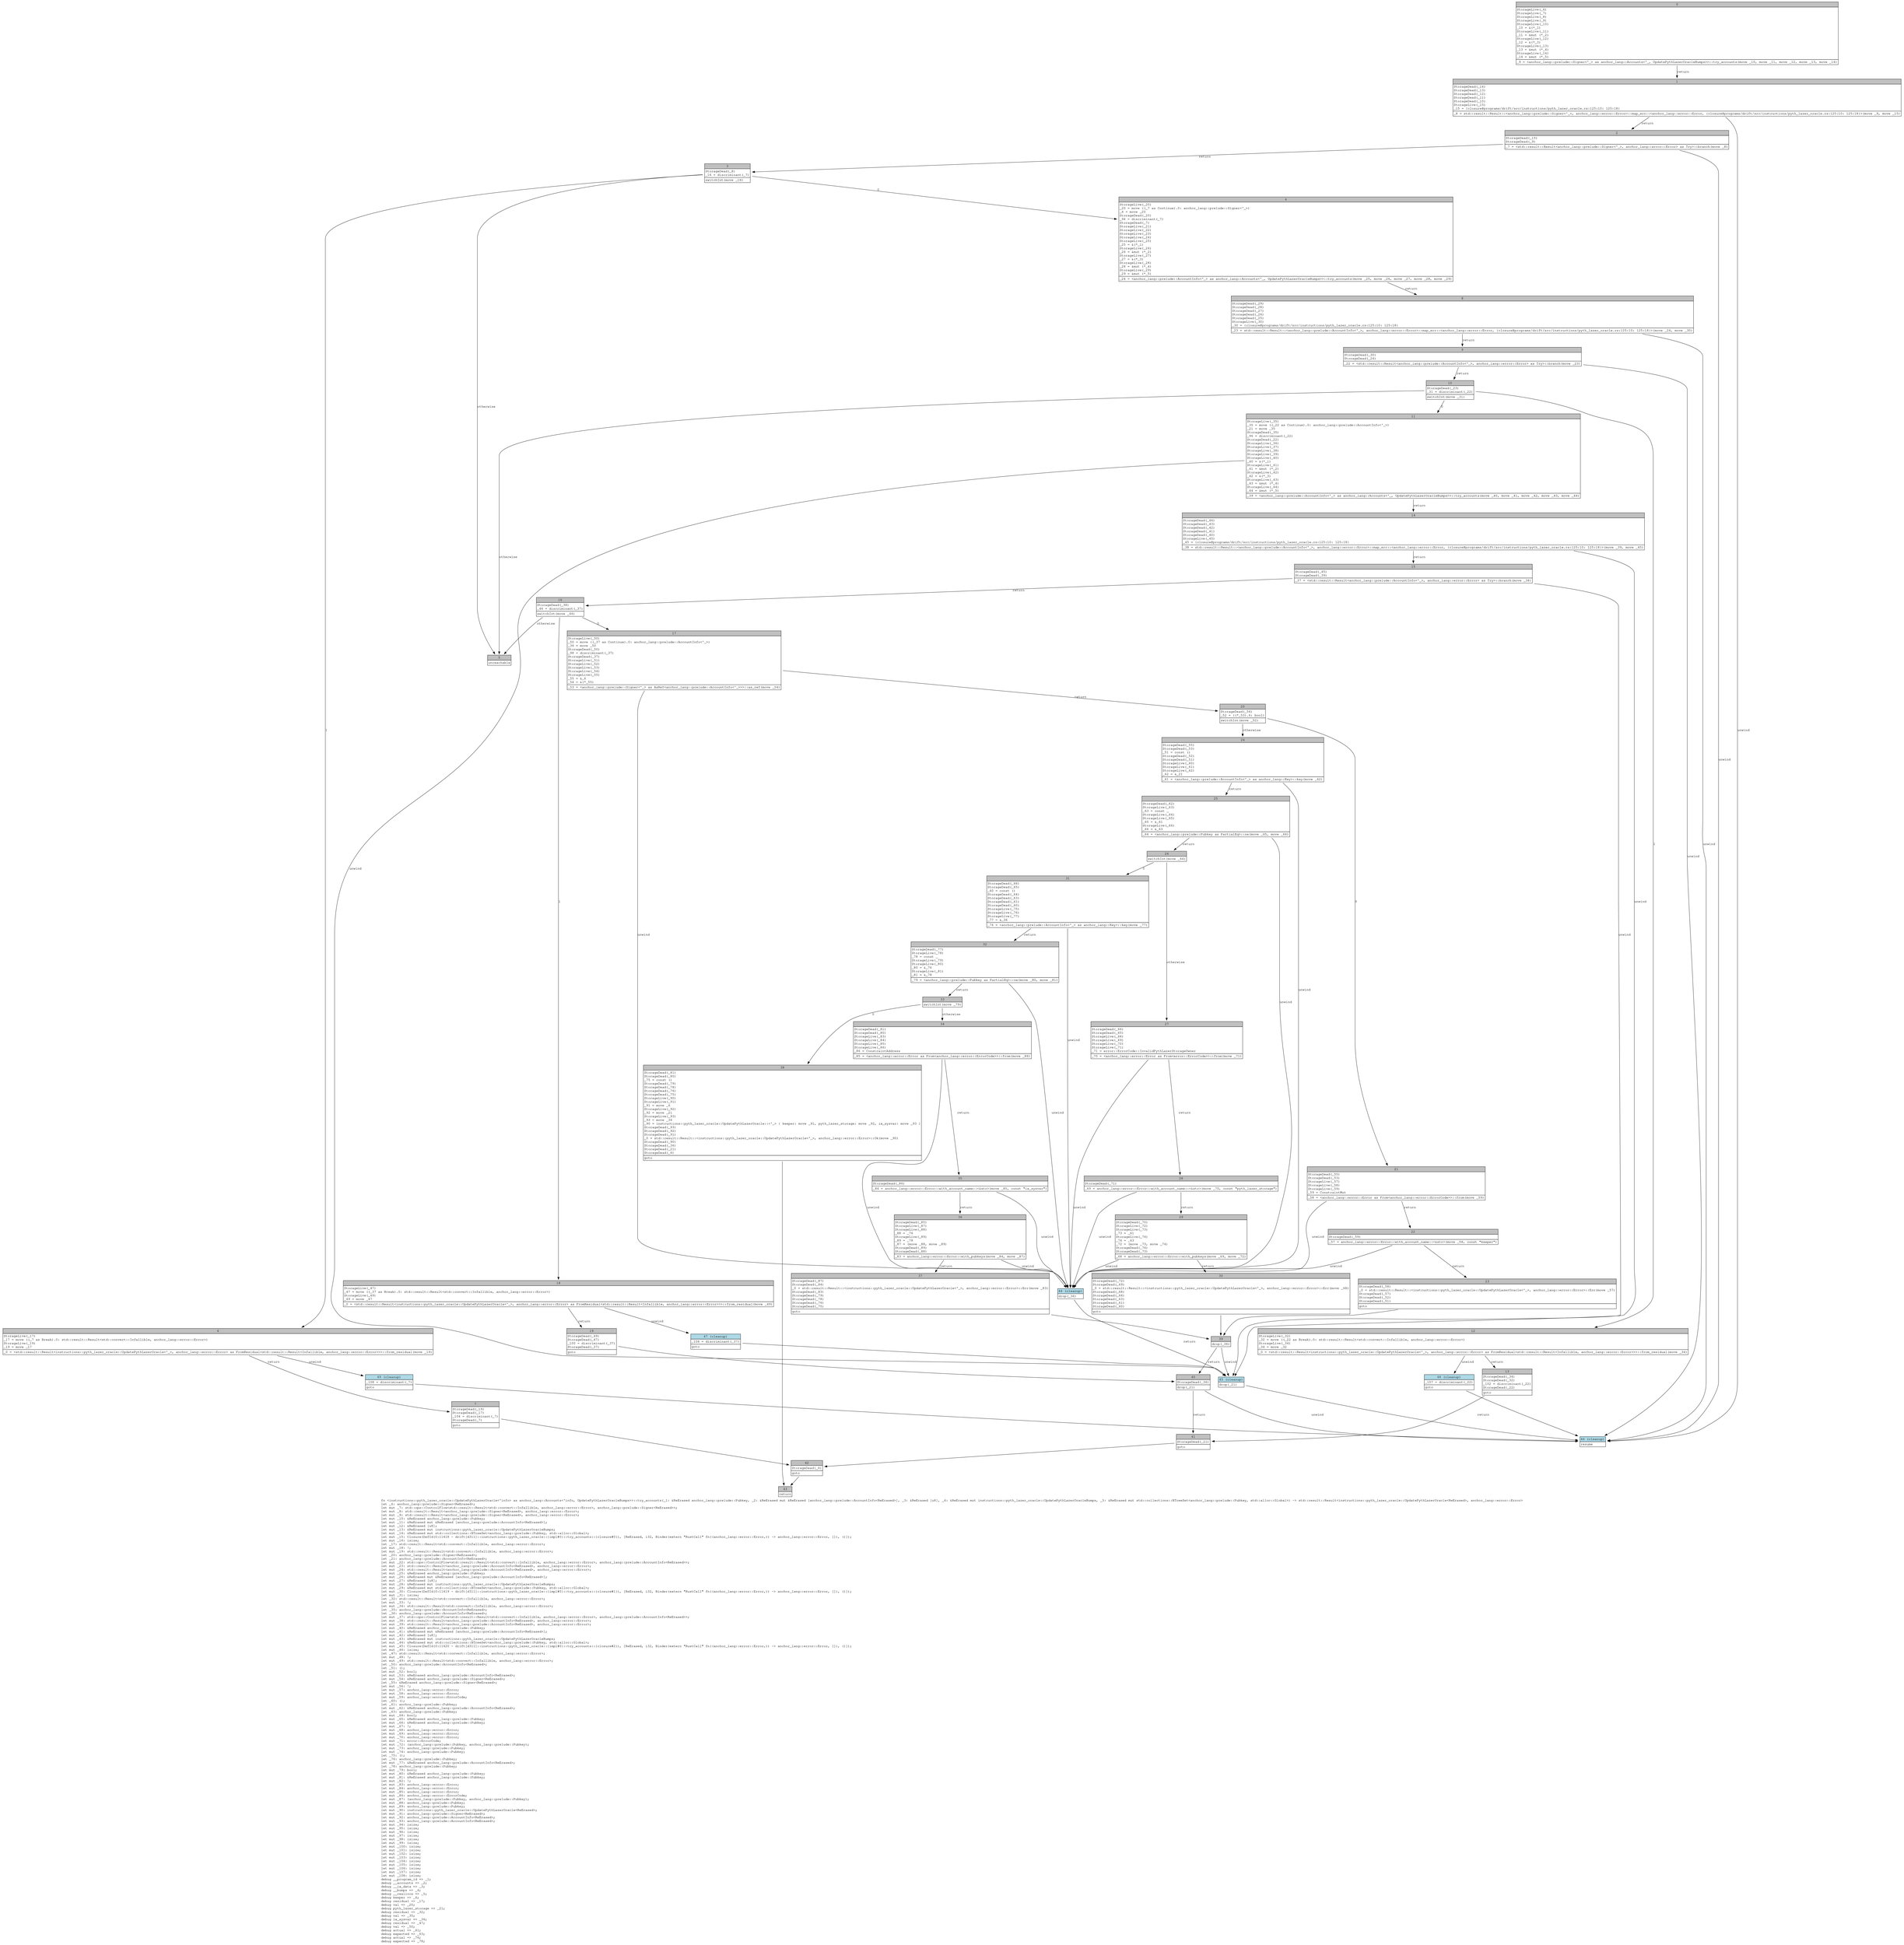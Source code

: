 digraph Mir_0_11417 {
    graph [fontname="Courier, monospace"];
    node [fontname="Courier, monospace"];
    edge [fontname="Courier, monospace"];
    label=<fn &lt;instructions::pyth_lazer_oracle::UpdatePythLazerOracle&lt;'info&gt; as anchor_lang::Accounts&lt;'info, UpdatePythLazerOracleBumps&gt;&gt;::try_accounts(_1: &amp;ReErased anchor_lang::prelude::Pubkey, _2: &amp;ReErased mut &amp;ReErased [anchor_lang::prelude::AccountInfo&lt;ReErased&gt;], _3: &amp;ReErased [u8], _4: &amp;ReErased mut instructions::pyth_lazer_oracle::UpdatePythLazerOracleBumps, _5: &amp;ReErased mut std::collections::BTreeSet&lt;anchor_lang::prelude::Pubkey, std::alloc::Global&gt;) -&gt; std::result::Result&lt;instructions::pyth_lazer_oracle::UpdatePythLazerOracle&lt;ReErased&gt;, anchor_lang::error::Error&gt;<br align="left"/>let _6: anchor_lang::prelude::Signer&lt;ReErased&gt;;<br align="left"/>let mut _7: std::ops::ControlFlow&lt;std::result::Result&lt;std::convert::Infallible, anchor_lang::error::Error&gt;, anchor_lang::prelude::Signer&lt;ReErased&gt;&gt;;<br align="left"/>let mut _8: std::result::Result&lt;anchor_lang::prelude::Signer&lt;ReErased&gt;, anchor_lang::error::Error&gt;;<br align="left"/>let mut _9: std::result::Result&lt;anchor_lang::prelude::Signer&lt;ReErased&gt;, anchor_lang::error::Error&gt;;<br align="left"/>let mut _10: &amp;ReErased anchor_lang::prelude::Pubkey;<br align="left"/>let mut _11: &amp;ReErased mut &amp;ReErased [anchor_lang::prelude::AccountInfo&lt;ReErased&gt;];<br align="left"/>let mut _12: &amp;ReErased [u8];<br align="left"/>let mut _13: &amp;ReErased mut instructions::pyth_lazer_oracle::UpdatePythLazerOracleBumps;<br align="left"/>let mut _14: &amp;ReErased mut std::collections::BTreeSet&lt;anchor_lang::prelude::Pubkey, std::alloc::Global&gt;;<br align="left"/>let mut _15: Closure(DefId(0:11418 ~ drift[d311]::instructions::pyth_lazer_oracle::{impl#0}::try_accounts::{closure#0}), [ReErased, i32, Binder(extern &quot;RustCall&quot; fn((anchor_lang::error::Error,)) -&gt; anchor_lang::error::Error, []), ()]);<br align="left"/>let mut _16: isize;<br align="left"/>let _17: std::result::Result&lt;std::convert::Infallible, anchor_lang::error::Error&gt;;<br align="left"/>let mut _18: !;<br align="left"/>let mut _19: std::result::Result&lt;std::convert::Infallible, anchor_lang::error::Error&gt;;<br align="left"/>let _20: anchor_lang::prelude::Signer&lt;ReErased&gt;;<br align="left"/>let _21: anchor_lang::prelude::AccountInfo&lt;ReErased&gt;;<br align="left"/>let mut _22: std::ops::ControlFlow&lt;std::result::Result&lt;std::convert::Infallible, anchor_lang::error::Error&gt;, anchor_lang::prelude::AccountInfo&lt;ReErased&gt;&gt;;<br align="left"/>let mut _23: std::result::Result&lt;anchor_lang::prelude::AccountInfo&lt;ReErased&gt;, anchor_lang::error::Error&gt;;<br align="left"/>let mut _24: std::result::Result&lt;anchor_lang::prelude::AccountInfo&lt;ReErased&gt;, anchor_lang::error::Error&gt;;<br align="left"/>let mut _25: &amp;ReErased anchor_lang::prelude::Pubkey;<br align="left"/>let mut _26: &amp;ReErased mut &amp;ReErased [anchor_lang::prelude::AccountInfo&lt;ReErased&gt;];<br align="left"/>let mut _27: &amp;ReErased [u8];<br align="left"/>let mut _28: &amp;ReErased mut instructions::pyth_lazer_oracle::UpdatePythLazerOracleBumps;<br align="left"/>let mut _29: &amp;ReErased mut std::collections::BTreeSet&lt;anchor_lang::prelude::Pubkey, std::alloc::Global&gt;;<br align="left"/>let mut _30: Closure(DefId(0:11419 ~ drift[d311]::instructions::pyth_lazer_oracle::{impl#0}::try_accounts::{closure#1}), [ReErased, i32, Binder(extern &quot;RustCall&quot; fn((anchor_lang::error::Error,)) -&gt; anchor_lang::error::Error, []), ()]);<br align="left"/>let mut _31: isize;<br align="left"/>let _32: std::result::Result&lt;std::convert::Infallible, anchor_lang::error::Error&gt;;<br align="left"/>let mut _33: !;<br align="left"/>let mut _34: std::result::Result&lt;std::convert::Infallible, anchor_lang::error::Error&gt;;<br align="left"/>let _35: anchor_lang::prelude::AccountInfo&lt;ReErased&gt;;<br align="left"/>let _36: anchor_lang::prelude::AccountInfo&lt;ReErased&gt;;<br align="left"/>let mut _37: std::ops::ControlFlow&lt;std::result::Result&lt;std::convert::Infallible, anchor_lang::error::Error&gt;, anchor_lang::prelude::AccountInfo&lt;ReErased&gt;&gt;;<br align="left"/>let mut _38: std::result::Result&lt;anchor_lang::prelude::AccountInfo&lt;ReErased&gt;, anchor_lang::error::Error&gt;;<br align="left"/>let mut _39: std::result::Result&lt;anchor_lang::prelude::AccountInfo&lt;ReErased&gt;, anchor_lang::error::Error&gt;;<br align="left"/>let mut _40: &amp;ReErased anchor_lang::prelude::Pubkey;<br align="left"/>let mut _41: &amp;ReErased mut &amp;ReErased [anchor_lang::prelude::AccountInfo&lt;ReErased&gt;];<br align="left"/>let mut _42: &amp;ReErased [u8];<br align="left"/>let mut _43: &amp;ReErased mut instructions::pyth_lazer_oracle::UpdatePythLazerOracleBumps;<br align="left"/>let mut _44: &amp;ReErased mut std::collections::BTreeSet&lt;anchor_lang::prelude::Pubkey, std::alloc::Global&gt;;<br align="left"/>let mut _45: Closure(DefId(0:11420 ~ drift[d311]::instructions::pyth_lazer_oracle::{impl#0}::try_accounts::{closure#2}), [ReErased, i32, Binder(extern &quot;RustCall&quot; fn((anchor_lang::error::Error,)) -&gt; anchor_lang::error::Error, []), ()]);<br align="left"/>let mut _46: isize;<br align="left"/>let _47: std::result::Result&lt;std::convert::Infallible, anchor_lang::error::Error&gt;;<br align="left"/>let mut _48: !;<br align="left"/>let mut _49: std::result::Result&lt;std::convert::Infallible, anchor_lang::error::Error&gt;;<br align="left"/>let _50: anchor_lang::prelude::AccountInfo&lt;ReErased&gt;;<br align="left"/>let _51: ();<br align="left"/>let mut _52: bool;<br align="left"/>let mut _53: &amp;ReErased anchor_lang::prelude::AccountInfo&lt;ReErased&gt;;<br align="left"/>let mut _54: &amp;ReErased anchor_lang::prelude::Signer&lt;ReErased&gt;;<br align="left"/>let _55: &amp;ReErased anchor_lang::prelude::Signer&lt;ReErased&gt;;<br align="left"/>let mut _56: !;<br align="left"/>let mut _57: anchor_lang::error::Error;<br align="left"/>let mut _58: anchor_lang::error::Error;<br align="left"/>let mut _59: anchor_lang::error::ErrorCode;<br align="left"/>let _60: ();<br align="left"/>let _61: anchor_lang::prelude::Pubkey;<br align="left"/>let mut _62: &amp;ReErased anchor_lang::prelude::AccountInfo&lt;ReErased&gt;;<br align="left"/>let _63: anchor_lang::prelude::Pubkey;<br align="left"/>let mut _64: bool;<br align="left"/>let mut _65: &amp;ReErased anchor_lang::prelude::Pubkey;<br align="left"/>let mut _66: &amp;ReErased anchor_lang::prelude::Pubkey;<br align="left"/>let mut _67: !;<br align="left"/>let mut _68: anchor_lang::error::Error;<br align="left"/>let mut _69: anchor_lang::error::Error;<br align="left"/>let mut _70: anchor_lang::error::Error;<br align="left"/>let mut _71: error::ErrorCode;<br align="left"/>let mut _72: (anchor_lang::prelude::Pubkey, anchor_lang::prelude::Pubkey);<br align="left"/>let mut _73: anchor_lang::prelude::Pubkey;<br align="left"/>let mut _74: anchor_lang::prelude::Pubkey;<br align="left"/>let _75: ();<br align="left"/>let _76: anchor_lang::prelude::Pubkey;<br align="left"/>let mut _77: &amp;ReErased anchor_lang::prelude::AccountInfo&lt;ReErased&gt;;<br align="left"/>let _78: anchor_lang::prelude::Pubkey;<br align="left"/>let mut _79: bool;<br align="left"/>let mut _80: &amp;ReErased anchor_lang::prelude::Pubkey;<br align="left"/>let mut _81: &amp;ReErased anchor_lang::prelude::Pubkey;<br align="left"/>let mut _82: !;<br align="left"/>let mut _83: anchor_lang::error::Error;<br align="left"/>let mut _84: anchor_lang::error::Error;<br align="left"/>let mut _85: anchor_lang::error::Error;<br align="left"/>let mut _86: anchor_lang::error::ErrorCode;<br align="left"/>let mut _87: (anchor_lang::prelude::Pubkey, anchor_lang::prelude::Pubkey);<br align="left"/>let mut _88: anchor_lang::prelude::Pubkey;<br align="left"/>let mut _89: anchor_lang::prelude::Pubkey;<br align="left"/>let mut _90: instructions::pyth_lazer_oracle::UpdatePythLazerOracle&lt;ReErased&gt;;<br align="left"/>let mut _91: anchor_lang::prelude::Signer&lt;ReErased&gt;;<br align="left"/>let mut _92: anchor_lang::prelude::AccountInfo&lt;ReErased&gt;;<br align="left"/>let mut _93: anchor_lang::prelude::AccountInfo&lt;ReErased&gt;;<br align="left"/>let mut _94: isize;<br align="left"/>let mut _95: isize;<br align="left"/>let mut _96: isize;<br align="left"/>let mut _97: isize;<br align="left"/>let mut _98: isize;<br align="left"/>let mut _99: isize;<br align="left"/>let mut _100: isize;<br align="left"/>let mut _101: isize;<br align="left"/>let mut _102: isize;<br align="left"/>let mut _103: isize;<br align="left"/>let mut _104: isize;<br align="left"/>let mut _105: isize;<br align="left"/>let mut _106: isize;<br align="left"/>let mut _107: isize;<br align="left"/>let mut _108: isize;<br align="left"/>debug __program_id =&gt; _1;<br align="left"/>debug __accounts =&gt; _2;<br align="left"/>debug __ix_data =&gt; _3;<br align="left"/>debug __bumps =&gt; _4;<br align="left"/>debug __reallocs =&gt; _5;<br align="left"/>debug keeper =&gt; _6;<br align="left"/>debug residual =&gt; _17;<br align="left"/>debug val =&gt; _20;<br align="left"/>debug pyth_lazer_storage =&gt; _21;<br align="left"/>debug residual =&gt; _32;<br align="left"/>debug val =&gt; _35;<br align="left"/>debug ix_sysvar =&gt; _36;<br align="left"/>debug residual =&gt; _47;<br align="left"/>debug val =&gt; _50;<br align="left"/>debug actual =&gt; _61;<br align="left"/>debug expected =&gt; _63;<br align="left"/>debug actual =&gt; _76;<br align="left"/>debug expected =&gt; _78;<br align="left"/>>;
    bb0__0_11417 [shape="none", label=<<table border="0" cellborder="1" cellspacing="0"><tr><td bgcolor="gray" align="center" colspan="1">0</td></tr><tr><td align="left" balign="left">StorageLive(_6)<br/>StorageLive(_7)<br/>StorageLive(_8)<br/>StorageLive(_9)<br/>StorageLive(_10)<br/>_10 = &amp;(*_1)<br/>StorageLive(_11)<br/>_11 = &amp;mut (*_2)<br/>StorageLive(_12)<br/>_12 = &amp;(*_3)<br/>StorageLive(_13)<br/>_13 = &amp;mut (*_4)<br/>StorageLive(_14)<br/>_14 = &amp;mut (*_5)<br/></td></tr><tr><td align="left">_9 = &lt;anchor_lang::prelude::Signer&lt;'_&gt; as anchor_lang::Accounts&lt;'_, UpdatePythLazerOracleBumps&gt;&gt;::try_accounts(move _10, move _11, move _12, move _13, move _14)</td></tr></table>>];
    bb1__0_11417 [shape="none", label=<<table border="0" cellborder="1" cellspacing="0"><tr><td bgcolor="gray" align="center" colspan="1">1</td></tr><tr><td align="left" balign="left">StorageDead(_14)<br/>StorageDead(_13)<br/>StorageDead(_12)<br/>StorageDead(_11)<br/>StorageDead(_10)<br/>StorageLive(_15)<br/>_15 = {closure@programs/drift/src/instructions/pyth_lazer_oracle.rs:125:10: 125:18}<br/></td></tr><tr><td align="left">_8 = std::result::Result::&lt;anchor_lang::prelude::Signer&lt;'_&gt;, anchor_lang::error::Error&gt;::map_err::&lt;anchor_lang::error::Error, {closure@programs/drift/src/instructions/pyth_lazer_oracle.rs:125:10: 125:18}&gt;(move _9, move _15)</td></tr></table>>];
    bb2__0_11417 [shape="none", label=<<table border="0" cellborder="1" cellspacing="0"><tr><td bgcolor="gray" align="center" colspan="1">2</td></tr><tr><td align="left" balign="left">StorageDead(_15)<br/>StorageDead(_9)<br/></td></tr><tr><td align="left">_7 = &lt;std::result::Result&lt;anchor_lang::prelude::Signer&lt;'_&gt;, anchor_lang::error::Error&gt; as Try&gt;::branch(move _8)</td></tr></table>>];
    bb3__0_11417 [shape="none", label=<<table border="0" cellborder="1" cellspacing="0"><tr><td bgcolor="gray" align="center" colspan="1">3</td></tr><tr><td align="left" balign="left">StorageDead(_8)<br/>_16 = discriminant(_7)<br/></td></tr><tr><td align="left">switchInt(move _16)</td></tr></table>>];
    bb4__0_11417 [shape="none", label=<<table border="0" cellborder="1" cellspacing="0"><tr><td bgcolor="gray" align="center" colspan="1">4</td></tr><tr><td align="left" balign="left">StorageLive(_20)<br/>_20 = move ((_7 as Continue).0: anchor_lang::prelude::Signer&lt;'_&gt;)<br/>_6 = move _20<br/>StorageDead(_20)<br/>_94 = discriminant(_7)<br/>StorageDead(_7)<br/>StorageLive(_21)<br/>StorageLive(_22)<br/>StorageLive(_23)<br/>StorageLive(_24)<br/>StorageLive(_25)<br/>_25 = &amp;(*_1)<br/>StorageLive(_26)<br/>_26 = &amp;mut (*_2)<br/>StorageLive(_27)<br/>_27 = &amp;(*_3)<br/>StorageLive(_28)<br/>_28 = &amp;mut (*_4)<br/>StorageLive(_29)<br/>_29 = &amp;mut (*_5)<br/></td></tr><tr><td align="left">_24 = &lt;anchor_lang::prelude::AccountInfo&lt;'_&gt; as anchor_lang::Accounts&lt;'_, UpdatePythLazerOracleBumps&gt;&gt;::try_accounts(move _25, move _26, move _27, move _28, move _29)</td></tr></table>>];
    bb5__0_11417 [shape="none", label=<<table border="0" cellborder="1" cellspacing="0"><tr><td bgcolor="gray" align="center" colspan="1">5</td></tr><tr><td align="left">unreachable</td></tr></table>>];
    bb6__0_11417 [shape="none", label=<<table border="0" cellborder="1" cellspacing="0"><tr><td bgcolor="gray" align="center" colspan="1">6</td></tr><tr><td align="left" balign="left">StorageLive(_17)<br/>_17 = move ((_7 as Break).0: std::result::Result&lt;std::convert::Infallible, anchor_lang::error::Error&gt;)<br/>StorageLive(_19)<br/>_19 = move _17<br/></td></tr><tr><td align="left">_0 = &lt;std::result::Result&lt;instructions::pyth_lazer_oracle::UpdatePythLazerOracle&lt;'_&gt;, anchor_lang::error::Error&gt; as FromResidual&lt;std::result::Result&lt;Infallible, anchor_lang::error::Error&gt;&gt;&gt;::from_residual(move _19)</td></tr></table>>];
    bb7__0_11417 [shape="none", label=<<table border="0" cellborder="1" cellspacing="0"><tr><td bgcolor="gray" align="center" colspan="1">7</td></tr><tr><td align="left" balign="left">StorageDead(_19)<br/>StorageDead(_17)<br/>_104 = discriminant(_7)<br/>StorageDead(_7)<br/></td></tr><tr><td align="left">goto</td></tr></table>>];
    bb8__0_11417 [shape="none", label=<<table border="0" cellborder="1" cellspacing="0"><tr><td bgcolor="gray" align="center" colspan="1">8</td></tr><tr><td align="left" balign="left">StorageDead(_29)<br/>StorageDead(_28)<br/>StorageDead(_27)<br/>StorageDead(_26)<br/>StorageDead(_25)<br/>StorageLive(_30)<br/>_30 = {closure@programs/drift/src/instructions/pyth_lazer_oracle.rs:125:10: 125:18}<br/></td></tr><tr><td align="left">_23 = std::result::Result::&lt;anchor_lang::prelude::AccountInfo&lt;'_&gt;, anchor_lang::error::Error&gt;::map_err::&lt;anchor_lang::error::Error, {closure@programs/drift/src/instructions/pyth_lazer_oracle.rs:125:10: 125:18}&gt;(move _24, move _30)</td></tr></table>>];
    bb9__0_11417 [shape="none", label=<<table border="0" cellborder="1" cellspacing="0"><tr><td bgcolor="gray" align="center" colspan="1">9</td></tr><tr><td align="left" balign="left">StorageDead(_30)<br/>StorageDead(_24)<br/></td></tr><tr><td align="left">_22 = &lt;std::result::Result&lt;anchor_lang::prelude::AccountInfo&lt;'_&gt;, anchor_lang::error::Error&gt; as Try&gt;::branch(move _23)</td></tr></table>>];
    bb10__0_11417 [shape="none", label=<<table border="0" cellborder="1" cellspacing="0"><tr><td bgcolor="gray" align="center" colspan="1">10</td></tr><tr><td align="left" balign="left">StorageDead(_23)<br/>_31 = discriminant(_22)<br/></td></tr><tr><td align="left">switchInt(move _31)</td></tr></table>>];
    bb11__0_11417 [shape="none", label=<<table border="0" cellborder="1" cellspacing="0"><tr><td bgcolor="gray" align="center" colspan="1">11</td></tr><tr><td align="left" balign="left">StorageLive(_35)<br/>_35 = move ((_22 as Continue).0: anchor_lang::prelude::AccountInfo&lt;'_&gt;)<br/>_21 = move _35<br/>StorageDead(_35)<br/>_96 = discriminant(_22)<br/>StorageDead(_22)<br/>StorageLive(_36)<br/>StorageLive(_37)<br/>StorageLive(_38)<br/>StorageLive(_39)<br/>StorageLive(_40)<br/>_40 = &amp;(*_1)<br/>StorageLive(_41)<br/>_41 = &amp;mut (*_2)<br/>StorageLive(_42)<br/>_42 = &amp;(*_3)<br/>StorageLive(_43)<br/>_43 = &amp;mut (*_4)<br/>StorageLive(_44)<br/>_44 = &amp;mut (*_5)<br/></td></tr><tr><td align="left">_39 = &lt;anchor_lang::prelude::AccountInfo&lt;'_&gt; as anchor_lang::Accounts&lt;'_, UpdatePythLazerOracleBumps&gt;&gt;::try_accounts(move _40, move _41, move _42, move _43, move _44)</td></tr></table>>];
    bb12__0_11417 [shape="none", label=<<table border="0" cellborder="1" cellspacing="0"><tr><td bgcolor="gray" align="center" colspan="1">12</td></tr><tr><td align="left" balign="left">StorageLive(_32)<br/>_32 = move ((_22 as Break).0: std::result::Result&lt;std::convert::Infallible, anchor_lang::error::Error&gt;)<br/>StorageLive(_34)<br/>_34 = move _32<br/></td></tr><tr><td align="left">_0 = &lt;std::result::Result&lt;instructions::pyth_lazer_oracle::UpdatePythLazerOracle&lt;'_&gt;, anchor_lang::error::Error&gt; as FromResidual&lt;std::result::Result&lt;Infallible, anchor_lang::error::Error&gt;&gt;&gt;::from_residual(move _34)</td></tr></table>>];
    bb13__0_11417 [shape="none", label=<<table border="0" cellborder="1" cellspacing="0"><tr><td bgcolor="gray" align="center" colspan="1">13</td></tr><tr><td align="left" balign="left">StorageDead(_34)<br/>StorageDead(_32)<br/>_102 = discriminant(_22)<br/>StorageDead(_22)<br/></td></tr><tr><td align="left">goto</td></tr></table>>];
    bb14__0_11417 [shape="none", label=<<table border="0" cellborder="1" cellspacing="0"><tr><td bgcolor="gray" align="center" colspan="1">14</td></tr><tr><td align="left" balign="left">StorageDead(_44)<br/>StorageDead(_43)<br/>StorageDead(_42)<br/>StorageDead(_41)<br/>StorageDead(_40)<br/>StorageLive(_45)<br/>_45 = {closure@programs/drift/src/instructions/pyth_lazer_oracle.rs:125:10: 125:18}<br/></td></tr><tr><td align="left">_38 = std::result::Result::&lt;anchor_lang::prelude::AccountInfo&lt;'_&gt;, anchor_lang::error::Error&gt;::map_err::&lt;anchor_lang::error::Error, {closure@programs/drift/src/instructions/pyth_lazer_oracle.rs:125:10: 125:18}&gt;(move _39, move _45)</td></tr></table>>];
    bb15__0_11417 [shape="none", label=<<table border="0" cellborder="1" cellspacing="0"><tr><td bgcolor="gray" align="center" colspan="1">15</td></tr><tr><td align="left" balign="left">StorageDead(_45)<br/>StorageDead(_39)<br/></td></tr><tr><td align="left">_37 = &lt;std::result::Result&lt;anchor_lang::prelude::AccountInfo&lt;'_&gt;, anchor_lang::error::Error&gt; as Try&gt;::branch(move _38)</td></tr></table>>];
    bb16__0_11417 [shape="none", label=<<table border="0" cellborder="1" cellspacing="0"><tr><td bgcolor="gray" align="center" colspan="1">16</td></tr><tr><td align="left" balign="left">StorageDead(_38)<br/>_46 = discriminant(_37)<br/></td></tr><tr><td align="left">switchInt(move _46)</td></tr></table>>];
    bb17__0_11417 [shape="none", label=<<table border="0" cellborder="1" cellspacing="0"><tr><td bgcolor="gray" align="center" colspan="1">17</td></tr><tr><td align="left" balign="left">StorageLive(_50)<br/>_50 = move ((_37 as Continue).0: anchor_lang::prelude::AccountInfo&lt;'_&gt;)<br/>_36 = move _50<br/>StorageDead(_50)<br/>_98 = discriminant(_37)<br/>StorageDead(_37)<br/>StorageLive(_51)<br/>StorageLive(_52)<br/>StorageLive(_53)<br/>StorageLive(_54)<br/>StorageLive(_55)<br/>_55 = &amp;_6<br/>_54 = &amp;(*_55)<br/></td></tr><tr><td align="left">_53 = &lt;anchor_lang::prelude::Signer&lt;'_&gt; as AsRef&lt;anchor_lang::prelude::AccountInfo&lt;'_&gt;&gt;&gt;::as_ref(move _54)</td></tr></table>>];
    bb18__0_11417 [shape="none", label=<<table border="0" cellborder="1" cellspacing="0"><tr><td bgcolor="gray" align="center" colspan="1">18</td></tr><tr><td align="left" balign="left">StorageLive(_47)<br/>_47 = move ((_37 as Break).0: std::result::Result&lt;std::convert::Infallible, anchor_lang::error::Error&gt;)<br/>StorageLive(_49)<br/>_49 = move _47<br/></td></tr><tr><td align="left">_0 = &lt;std::result::Result&lt;instructions::pyth_lazer_oracle::UpdatePythLazerOracle&lt;'_&gt;, anchor_lang::error::Error&gt; as FromResidual&lt;std::result::Result&lt;Infallible, anchor_lang::error::Error&gt;&gt;&gt;::from_residual(move _49)</td></tr></table>>];
    bb19__0_11417 [shape="none", label=<<table border="0" cellborder="1" cellspacing="0"><tr><td bgcolor="gray" align="center" colspan="1">19</td></tr><tr><td align="left" balign="left">StorageDead(_49)<br/>StorageDead(_47)<br/>_100 = discriminant(_37)<br/>StorageDead(_37)<br/></td></tr><tr><td align="left">goto</td></tr></table>>];
    bb20__0_11417 [shape="none", label=<<table border="0" cellborder="1" cellspacing="0"><tr><td bgcolor="gray" align="center" colspan="1">20</td></tr><tr><td align="left" balign="left">StorageDead(_54)<br/>_52 = ((*_53).6: bool)<br/></td></tr><tr><td align="left">switchInt(move _52)</td></tr></table>>];
    bb21__0_11417 [shape="none", label=<<table border="0" cellborder="1" cellspacing="0"><tr><td bgcolor="gray" align="center" colspan="1">21</td></tr><tr><td align="left" balign="left">StorageDead(_55)<br/>StorageDead(_53)<br/>StorageLive(_57)<br/>StorageLive(_58)<br/>StorageLive(_59)<br/>_59 = ConstraintMut<br/></td></tr><tr><td align="left">_58 = &lt;anchor_lang::error::Error as From&lt;anchor_lang::error::ErrorCode&gt;&gt;::from(move _59)</td></tr></table>>];
    bb22__0_11417 [shape="none", label=<<table border="0" cellborder="1" cellspacing="0"><tr><td bgcolor="gray" align="center" colspan="1">22</td></tr><tr><td align="left" balign="left">StorageDead(_59)<br/></td></tr><tr><td align="left">_57 = anchor_lang::error::Error::with_account_name::&lt;&amp;str&gt;(move _58, const &quot;keeper&quot;)</td></tr></table>>];
    bb23__0_11417 [shape="none", label=<<table border="0" cellborder="1" cellspacing="0"><tr><td bgcolor="gray" align="center" colspan="1">23</td></tr><tr><td align="left" balign="left">StorageDead(_58)<br/>_0 = std::result::Result::&lt;instructions::pyth_lazer_oracle::UpdatePythLazerOracle&lt;'_&gt;, anchor_lang::error::Error&gt;::Err(move _57)<br/>StorageDead(_57)<br/>StorageDead(_52)<br/>StorageDead(_51)<br/></td></tr><tr><td align="left">goto</td></tr></table>>];
    bb24__0_11417 [shape="none", label=<<table border="0" cellborder="1" cellspacing="0"><tr><td bgcolor="gray" align="center" colspan="1">24</td></tr><tr><td align="left" balign="left">StorageDead(_55)<br/>StorageDead(_53)<br/>_51 = const ()<br/>StorageDead(_52)<br/>StorageDead(_51)<br/>StorageLive(_60)<br/>StorageLive(_61)<br/>StorageLive(_62)<br/>_62 = &amp;_21<br/></td></tr><tr><td align="left">_61 = &lt;anchor_lang::prelude::AccountInfo&lt;'_&gt; as anchor_lang::Key&gt;::key(move _62)</td></tr></table>>];
    bb25__0_11417 [shape="none", label=<<table border="0" cellborder="1" cellspacing="0"><tr><td bgcolor="gray" align="center" colspan="1">25</td></tr><tr><td align="left" balign="left">StorageDead(_62)<br/>StorageLive(_63)<br/>_63 = const _<br/>StorageLive(_64)<br/>StorageLive(_65)<br/>_65 = &amp;_61<br/>StorageLive(_66)<br/>_66 = &amp;_63<br/></td></tr><tr><td align="left">_64 = &lt;anchor_lang::prelude::Pubkey as PartialEq&gt;::ne(move _65, move _66)</td></tr></table>>];
    bb26__0_11417 [shape="none", label=<<table border="0" cellborder="1" cellspacing="0"><tr><td bgcolor="gray" align="center" colspan="1">26</td></tr><tr><td align="left">switchInt(move _64)</td></tr></table>>];
    bb27__0_11417 [shape="none", label=<<table border="0" cellborder="1" cellspacing="0"><tr><td bgcolor="gray" align="center" colspan="1">27</td></tr><tr><td align="left" balign="left">StorageDead(_66)<br/>StorageDead(_65)<br/>StorageLive(_68)<br/>StorageLive(_69)<br/>StorageLive(_70)<br/>StorageLive(_71)<br/>_71 = error::ErrorCode::InvalidPythLazerStorageOwner<br/></td></tr><tr><td align="left">_70 = &lt;anchor_lang::error::Error as From&lt;error::ErrorCode&gt;&gt;::from(move _71)</td></tr></table>>];
    bb28__0_11417 [shape="none", label=<<table border="0" cellborder="1" cellspacing="0"><tr><td bgcolor="gray" align="center" colspan="1">28</td></tr><tr><td align="left" balign="left">StorageDead(_71)<br/></td></tr><tr><td align="left">_69 = anchor_lang::error::Error::with_account_name::&lt;&amp;str&gt;(move _70, const &quot;pyth_lazer_storage&quot;)</td></tr></table>>];
    bb29__0_11417 [shape="none", label=<<table border="0" cellborder="1" cellspacing="0"><tr><td bgcolor="gray" align="center" colspan="1">29</td></tr><tr><td align="left" balign="left">StorageDead(_70)<br/>StorageLive(_72)<br/>StorageLive(_73)<br/>_73 = _61<br/>StorageLive(_74)<br/>_74 = _63<br/>_72 = (move _73, move _74)<br/>StorageDead(_74)<br/>StorageDead(_73)<br/></td></tr><tr><td align="left">_68 = anchor_lang::error::Error::with_pubkeys(move _69, move _72)</td></tr></table>>];
    bb30__0_11417 [shape="none", label=<<table border="0" cellborder="1" cellspacing="0"><tr><td bgcolor="gray" align="center" colspan="1">30</td></tr><tr><td align="left" balign="left">StorageDead(_72)<br/>StorageDead(_69)<br/>_0 = std::result::Result::&lt;instructions::pyth_lazer_oracle::UpdatePythLazerOracle&lt;'_&gt;, anchor_lang::error::Error&gt;::Err(move _68)<br/>StorageDead(_68)<br/>StorageDead(_64)<br/>StorageDead(_63)<br/>StorageDead(_61)<br/>StorageDead(_60)<br/></td></tr><tr><td align="left">goto</td></tr></table>>];
    bb31__0_11417 [shape="none", label=<<table border="0" cellborder="1" cellspacing="0"><tr><td bgcolor="gray" align="center" colspan="1">31</td></tr><tr><td align="left" balign="left">StorageDead(_66)<br/>StorageDead(_65)<br/>_60 = const ()<br/>StorageDead(_64)<br/>StorageDead(_63)<br/>StorageDead(_61)<br/>StorageDead(_60)<br/>StorageLive(_75)<br/>StorageLive(_76)<br/>StorageLive(_77)<br/>_77 = &amp;_36<br/></td></tr><tr><td align="left">_76 = &lt;anchor_lang::prelude::AccountInfo&lt;'_&gt; as anchor_lang::Key&gt;::key(move _77)</td></tr></table>>];
    bb32__0_11417 [shape="none", label=<<table border="0" cellborder="1" cellspacing="0"><tr><td bgcolor="gray" align="center" colspan="1">32</td></tr><tr><td align="left" balign="left">StorageDead(_77)<br/>StorageLive(_78)<br/>_78 = const _<br/>StorageLive(_79)<br/>StorageLive(_80)<br/>_80 = &amp;_76<br/>StorageLive(_81)<br/>_81 = &amp;_78<br/></td></tr><tr><td align="left">_79 = &lt;anchor_lang::prelude::Pubkey as PartialEq&gt;::ne(move _80, move _81)</td></tr></table>>];
    bb33__0_11417 [shape="none", label=<<table border="0" cellborder="1" cellspacing="0"><tr><td bgcolor="gray" align="center" colspan="1">33</td></tr><tr><td align="left">switchInt(move _79)</td></tr></table>>];
    bb34__0_11417 [shape="none", label=<<table border="0" cellborder="1" cellspacing="0"><tr><td bgcolor="gray" align="center" colspan="1">34</td></tr><tr><td align="left" balign="left">StorageDead(_81)<br/>StorageDead(_80)<br/>StorageLive(_83)<br/>StorageLive(_84)<br/>StorageLive(_85)<br/>StorageLive(_86)<br/>_86 = ConstraintAddress<br/></td></tr><tr><td align="left">_85 = &lt;anchor_lang::error::Error as From&lt;anchor_lang::error::ErrorCode&gt;&gt;::from(move _86)</td></tr></table>>];
    bb35__0_11417 [shape="none", label=<<table border="0" cellborder="1" cellspacing="0"><tr><td bgcolor="gray" align="center" colspan="1">35</td></tr><tr><td align="left" balign="left">StorageDead(_86)<br/></td></tr><tr><td align="left">_84 = anchor_lang::error::Error::with_account_name::&lt;&amp;str&gt;(move _85, const &quot;ix_sysvar&quot;)</td></tr></table>>];
    bb36__0_11417 [shape="none", label=<<table border="0" cellborder="1" cellspacing="0"><tr><td bgcolor="gray" align="center" colspan="1">36</td></tr><tr><td align="left" balign="left">StorageDead(_85)<br/>StorageLive(_87)<br/>StorageLive(_88)<br/>_88 = _76<br/>StorageLive(_89)<br/>_89 = _78<br/>_87 = (move _88, move _89)<br/>StorageDead(_89)<br/>StorageDead(_88)<br/></td></tr><tr><td align="left">_83 = anchor_lang::error::Error::with_pubkeys(move _84, move _87)</td></tr></table>>];
    bb37__0_11417 [shape="none", label=<<table border="0" cellborder="1" cellspacing="0"><tr><td bgcolor="gray" align="center" colspan="1">37</td></tr><tr><td align="left" balign="left">StorageDead(_87)<br/>StorageDead(_84)<br/>_0 = std::result::Result::&lt;instructions::pyth_lazer_oracle::UpdatePythLazerOracle&lt;'_&gt;, anchor_lang::error::Error&gt;::Err(move _83)<br/>StorageDead(_83)<br/>StorageDead(_79)<br/>StorageDead(_78)<br/>StorageDead(_76)<br/>StorageDead(_75)<br/></td></tr><tr><td align="left">goto</td></tr></table>>];
    bb38__0_11417 [shape="none", label=<<table border="0" cellborder="1" cellspacing="0"><tr><td bgcolor="gray" align="center" colspan="1">38</td></tr><tr><td align="left" balign="left">StorageDead(_81)<br/>StorageDead(_80)<br/>_75 = const ()<br/>StorageDead(_79)<br/>StorageDead(_78)<br/>StorageDead(_76)<br/>StorageDead(_75)<br/>StorageLive(_90)<br/>StorageLive(_91)<br/>_91 = move _6<br/>StorageLive(_92)<br/>_92 = move _21<br/>StorageLive(_93)<br/>_93 = move _36<br/>_90 = instructions::pyth_lazer_oracle::UpdatePythLazerOracle::&lt;'_&gt; { keeper: move _91, pyth_lazer_storage: move _92, ix_sysvar: move _93 }<br/>StorageDead(_93)<br/>StorageDead(_92)<br/>StorageDead(_91)<br/>_0 = std::result::Result::&lt;instructions::pyth_lazer_oracle::UpdatePythLazerOracle&lt;'_&gt;, anchor_lang::error::Error&gt;::Ok(move _90)<br/>StorageDead(_90)<br/>StorageDead(_36)<br/>StorageDead(_21)<br/>StorageDead(_6)<br/></td></tr><tr><td align="left">goto</td></tr></table>>];
    bb39__0_11417 [shape="none", label=<<table border="0" cellborder="1" cellspacing="0"><tr><td bgcolor="gray" align="center" colspan="1">39</td></tr><tr><td align="left">drop(_36)</td></tr></table>>];
    bb40__0_11417 [shape="none", label=<<table border="0" cellborder="1" cellspacing="0"><tr><td bgcolor="gray" align="center" colspan="1">40</td></tr><tr><td align="left" balign="left">StorageDead(_36)<br/></td></tr><tr><td align="left">drop(_21)</td></tr></table>>];
    bb41__0_11417 [shape="none", label=<<table border="0" cellborder="1" cellspacing="0"><tr><td bgcolor="gray" align="center" colspan="1">41</td></tr><tr><td align="left" balign="left">StorageDead(_21)<br/></td></tr><tr><td align="left">goto</td></tr></table>>];
    bb42__0_11417 [shape="none", label=<<table border="0" cellborder="1" cellspacing="0"><tr><td bgcolor="gray" align="center" colspan="1">42</td></tr><tr><td align="left" balign="left">StorageDead(_6)<br/></td></tr><tr><td align="left">goto</td></tr></table>>];
    bb43__0_11417 [shape="none", label=<<table border="0" cellborder="1" cellspacing="0"><tr><td bgcolor="gray" align="center" colspan="1">43</td></tr><tr><td align="left">return</td></tr></table>>];
    bb44__0_11417 [shape="none", label=<<table border="0" cellborder="1" cellspacing="0"><tr><td bgcolor="lightblue" align="center" colspan="1">44 (cleanup)</td></tr><tr><td align="left">drop(_36)</td></tr></table>>];
    bb45__0_11417 [shape="none", label=<<table border="0" cellborder="1" cellspacing="0"><tr><td bgcolor="lightblue" align="center" colspan="1">45 (cleanup)</td></tr><tr><td align="left">drop(_21)</td></tr></table>>];
    bb46__0_11417 [shape="none", label=<<table border="0" cellborder="1" cellspacing="0"><tr><td bgcolor="lightblue" align="center" colspan="1">46 (cleanup)</td></tr><tr><td align="left">resume</td></tr></table>>];
    bb47__0_11417 [shape="none", label=<<table border="0" cellborder="1" cellspacing="0"><tr><td bgcolor="lightblue" align="center" colspan="1">47 (cleanup)</td></tr><tr><td align="left" balign="left">_106 = discriminant(_37)<br/></td></tr><tr><td align="left">goto</td></tr></table>>];
    bb48__0_11417 [shape="none", label=<<table border="0" cellborder="1" cellspacing="0"><tr><td bgcolor="lightblue" align="center" colspan="1">48 (cleanup)</td></tr><tr><td align="left" balign="left">_107 = discriminant(_22)<br/></td></tr><tr><td align="left">goto</td></tr></table>>];
    bb49__0_11417 [shape="none", label=<<table border="0" cellborder="1" cellspacing="0"><tr><td bgcolor="lightblue" align="center" colspan="1">49 (cleanup)</td></tr><tr><td align="left" balign="left">_108 = discriminant(_7)<br/></td></tr><tr><td align="left">goto</td></tr></table>>];
    bb0__0_11417 -> bb1__0_11417 [label="return"];
    bb1__0_11417 -> bb2__0_11417 [label="return"];
    bb1__0_11417 -> bb46__0_11417 [label="unwind"];
    bb2__0_11417 -> bb3__0_11417 [label="return"];
    bb2__0_11417 -> bb46__0_11417 [label="unwind"];
    bb3__0_11417 -> bb4__0_11417 [label="0"];
    bb3__0_11417 -> bb6__0_11417 [label="1"];
    bb3__0_11417 -> bb5__0_11417 [label="otherwise"];
    bb4__0_11417 -> bb8__0_11417 [label="return"];
    bb6__0_11417 -> bb7__0_11417 [label="return"];
    bb6__0_11417 -> bb49__0_11417 [label="unwind"];
    bb7__0_11417 -> bb42__0_11417 [label=""];
    bb8__0_11417 -> bb9__0_11417 [label="return"];
    bb8__0_11417 -> bb46__0_11417 [label="unwind"];
    bb9__0_11417 -> bb10__0_11417 [label="return"];
    bb9__0_11417 -> bb46__0_11417 [label="unwind"];
    bb10__0_11417 -> bb11__0_11417 [label="0"];
    bb10__0_11417 -> bb12__0_11417 [label="1"];
    bb10__0_11417 -> bb5__0_11417 [label="otherwise"];
    bb11__0_11417 -> bb14__0_11417 [label="return"];
    bb11__0_11417 -> bb45__0_11417 [label="unwind"];
    bb12__0_11417 -> bb13__0_11417 [label="return"];
    bb12__0_11417 -> bb48__0_11417 [label="unwind"];
    bb13__0_11417 -> bb41__0_11417 [label=""];
    bb14__0_11417 -> bb15__0_11417 [label="return"];
    bb14__0_11417 -> bb45__0_11417 [label="unwind"];
    bb15__0_11417 -> bb16__0_11417 [label="return"];
    bb15__0_11417 -> bb45__0_11417 [label="unwind"];
    bb16__0_11417 -> bb17__0_11417 [label="0"];
    bb16__0_11417 -> bb18__0_11417 [label="1"];
    bb16__0_11417 -> bb5__0_11417 [label="otherwise"];
    bb17__0_11417 -> bb20__0_11417 [label="return"];
    bb17__0_11417 -> bb44__0_11417 [label="unwind"];
    bb18__0_11417 -> bb19__0_11417 [label="return"];
    bb18__0_11417 -> bb47__0_11417 [label="unwind"];
    bb19__0_11417 -> bb40__0_11417 [label=""];
    bb20__0_11417 -> bb21__0_11417 [label="0"];
    bb20__0_11417 -> bb24__0_11417 [label="otherwise"];
    bb21__0_11417 -> bb22__0_11417 [label="return"];
    bb21__0_11417 -> bb44__0_11417 [label="unwind"];
    bb22__0_11417 -> bb23__0_11417 [label="return"];
    bb22__0_11417 -> bb44__0_11417 [label="unwind"];
    bb23__0_11417 -> bb39__0_11417 [label=""];
    bb24__0_11417 -> bb25__0_11417 [label="return"];
    bb24__0_11417 -> bb44__0_11417 [label="unwind"];
    bb25__0_11417 -> bb26__0_11417 [label="return"];
    bb25__0_11417 -> bb44__0_11417 [label="unwind"];
    bb26__0_11417 -> bb31__0_11417 [label="0"];
    bb26__0_11417 -> bb27__0_11417 [label="otherwise"];
    bb27__0_11417 -> bb28__0_11417 [label="return"];
    bb27__0_11417 -> bb44__0_11417 [label="unwind"];
    bb28__0_11417 -> bb29__0_11417 [label="return"];
    bb28__0_11417 -> bb44__0_11417 [label="unwind"];
    bb29__0_11417 -> bb30__0_11417 [label="return"];
    bb29__0_11417 -> bb44__0_11417 [label="unwind"];
    bb30__0_11417 -> bb39__0_11417 [label=""];
    bb31__0_11417 -> bb32__0_11417 [label="return"];
    bb31__0_11417 -> bb44__0_11417 [label="unwind"];
    bb32__0_11417 -> bb33__0_11417 [label="return"];
    bb32__0_11417 -> bb44__0_11417 [label="unwind"];
    bb33__0_11417 -> bb38__0_11417 [label="0"];
    bb33__0_11417 -> bb34__0_11417 [label="otherwise"];
    bb34__0_11417 -> bb35__0_11417 [label="return"];
    bb34__0_11417 -> bb44__0_11417 [label="unwind"];
    bb35__0_11417 -> bb36__0_11417 [label="return"];
    bb35__0_11417 -> bb44__0_11417 [label="unwind"];
    bb36__0_11417 -> bb37__0_11417 [label="return"];
    bb36__0_11417 -> bb44__0_11417 [label="unwind"];
    bb37__0_11417 -> bb39__0_11417 [label=""];
    bb38__0_11417 -> bb43__0_11417 [label=""];
    bb39__0_11417 -> bb40__0_11417 [label="return"];
    bb39__0_11417 -> bb45__0_11417 [label="unwind"];
    bb40__0_11417 -> bb41__0_11417 [label="return"];
    bb40__0_11417 -> bb46__0_11417 [label="unwind"];
    bb41__0_11417 -> bb42__0_11417 [label=""];
    bb42__0_11417 -> bb43__0_11417 [label=""];
    bb44__0_11417 -> bb45__0_11417 [label="return"];
    bb45__0_11417 -> bb46__0_11417 [label="return"];
    bb47__0_11417 -> bb45__0_11417 [label=""];
    bb48__0_11417 -> bb46__0_11417 [label=""];
    bb49__0_11417 -> bb46__0_11417 [label=""];
}
